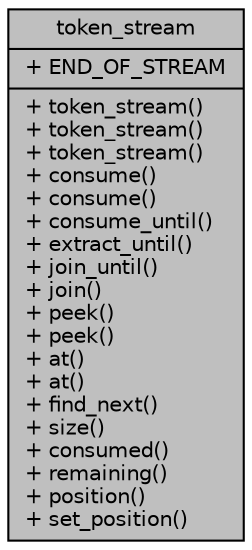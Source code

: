 digraph "token_stream"
{
  edge [fontname="Helvetica",fontsize="10",labelfontname="Helvetica",labelfontsize="10"];
  node [fontname="Helvetica",fontsize="10",shape=record];
  Node0 [label="{token_stream\n|+ END_OF_STREAM\l|+ token_stream()\l+ token_stream()\l+ token_stream()\l+ consume()\l+ consume()\l+ consume_until()\l+ extract_until()\l+ join_until()\l+ join()\l+ peek()\l+ peek()\l+ at()\l+ at()\l+ find_next()\l+ size()\l+ consumed()\l+ remaining()\l+ position()\l+ set_position()\l}",height=0.2,width=0.4,color="black", fillcolor="grey75", style="filled", fontcolor="black"];
}
